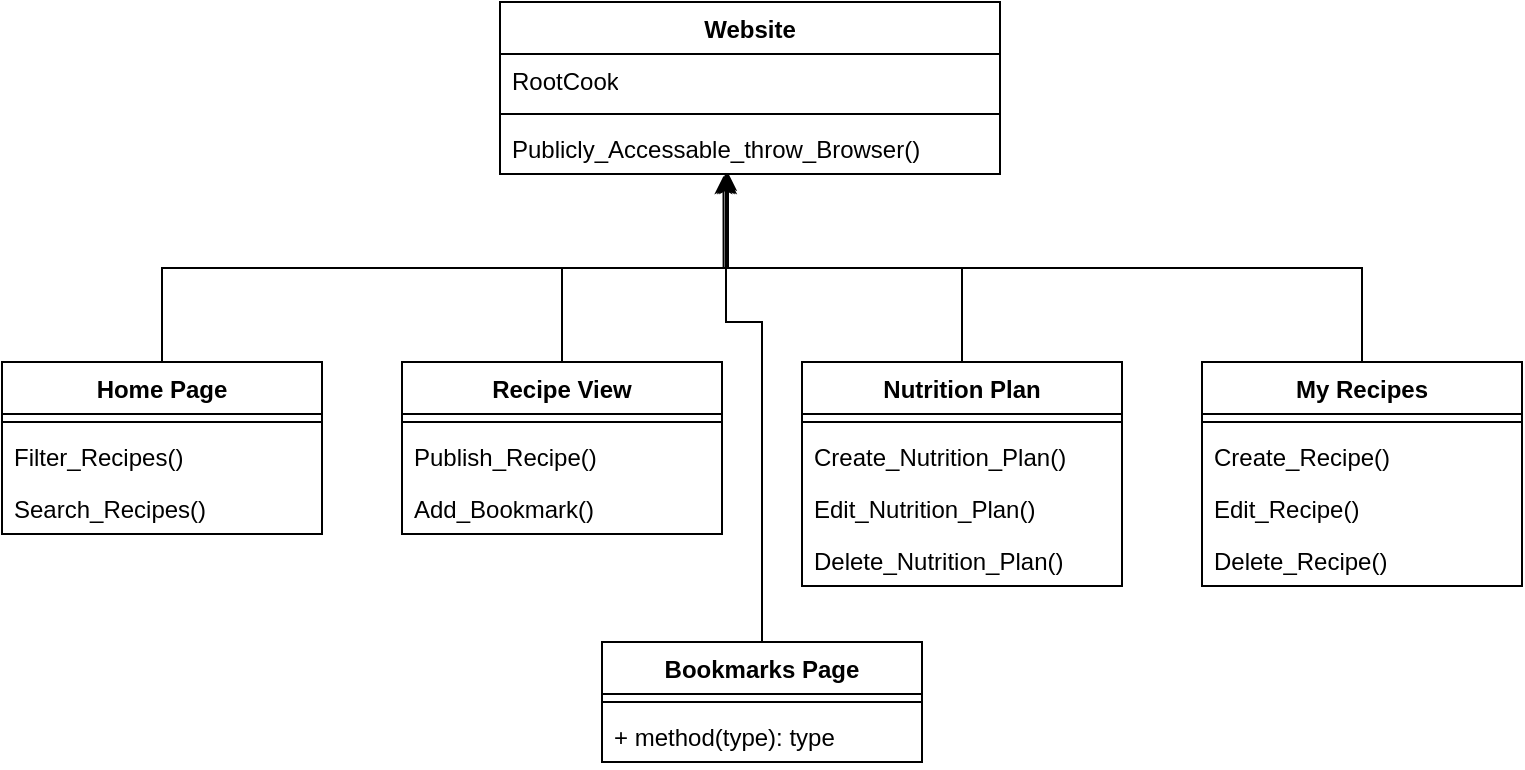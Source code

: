 <mxfile version="21.2.8" type="device">
  <diagram id="C5RBs43oDa-KdzZeNtuy" name="Page-1">
    <mxGraphModel dx="1036" dy="606" grid="1" gridSize="10" guides="1" tooltips="1" connect="1" arrows="1" fold="1" page="1" pageScale="1" pageWidth="827" pageHeight="1169" math="0" shadow="0">
      <root>
        <mxCell id="WIyWlLk6GJQsqaUBKTNV-0" />
        <mxCell id="WIyWlLk6GJQsqaUBKTNV-1" parent="WIyWlLk6GJQsqaUBKTNV-0" />
        <mxCell id="-UBUWVW7oz5MAEaWthE7-0" value="Website" style="swimlane;fontStyle=1;align=center;verticalAlign=top;childLayout=stackLayout;horizontal=1;startSize=26;horizontalStack=0;resizeParent=1;resizeParentMax=0;resizeLast=0;collapsible=1;marginBottom=0;whiteSpace=wrap;html=1;" vertex="1" parent="WIyWlLk6GJQsqaUBKTNV-1">
          <mxGeometry x="289" y="20" width="250" height="86" as="geometry" />
        </mxCell>
        <mxCell id="-UBUWVW7oz5MAEaWthE7-1" value="RootCook&lt;br&gt;" style="text;strokeColor=none;fillColor=none;align=left;verticalAlign=top;spacingLeft=4;spacingRight=4;overflow=hidden;rotatable=0;points=[[0,0.5],[1,0.5]];portConstraint=eastwest;whiteSpace=wrap;html=1;" vertex="1" parent="-UBUWVW7oz5MAEaWthE7-0">
          <mxGeometry y="26" width="250" height="26" as="geometry" />
        </mxCell>
        <mxCell id="-UBUWVW7oz5MAEaWthE7-2" value="" style="line;strokeWidth=1;fillColor=none;align=left;verticalAlign=middle;spacingTop=-1;spacingLeft=3;spacingRight=3;rotatable=0;labelPosition=right;points=[];portConstraint=eastwest;strokeColor=inherit;" vertex="1" parent="-UBUWVW7oz5MAEaWthE7-0">
          <mxGeometry y="52" width="250" height="8" as="geometry" />
        </mxCell>
        <mxCell id="-UBUWVW7oz5MAEaWthE7-3" value="Publicly_Accessable_throw_Browser()" style="text;strokeColor=none;fillColor=none;align=left;verticalAlign=top;spacingLeft=4;spacingRight=4;overflow=hidden;rotatable=0;points=[[0,0.5],[1,0.5]];portConstraint=eastwest;whiteSpace=wrap;html=1;" vertex="1" parent="-UBUWVW7oz5MAEaWthE7-0">
          <mxGeometry y="60" width="250" height="26" as="geometry" />
        </mxCell>
        <mxCell id="-UBUWVW7oz5MAEaWthE7-30" style="edgeStyle=orthogonalEdgeStyle;rounded=0;orthogonalLoop=1;jettySize=auto;html=1;exitX=0.5;exitY=0;exitDx=0;exitDy=0;entryX=0.456;entryY=1.038;entryDx=0;entryDy=0;entryPerimeter=0;" edge="1" parent="WIyWlLk6GJQsqaUBKTNV-1" source="-UBUWVW7oz5MAEaWthE7-4" target="-UBUWVW7oz5MAEaWthE7-3">
          <mxGeometry relative="1" as="geometry" />
        </mxCell>
        <mxCell id="-UBUWVW7oz5MAEaWthE7-4" value="Home Page" style="swimlane;fontStyle=1;align=center;verticalAlign=top;childLayout=stackLayout;horizontal=1;startSize=26;horizontalStack=0;resizeParent=1;resizeParentMax=0;resizeLast=0;collapsible=1;marginBottom=0;whiteSpace=wrap;html=1;" vertex="1" parent="WIyWlLk6GJQsqaUBKTNV-1">
          <mxGeometry x="40" y="200" width="160" height="86" as="geometry" />
        </mxCell>
        <mxCell id="-UBUWVW7oz5MAEaWthE7-6" value="" style="line;strokeWidth=1;fillColor=none;align=left;verticalAlign=middle;spacingTop=-1;spacingLeft=3;spacingRight=3;rotatable=0;labelPosition=right;points=[];portConstraint=eastwest;strokeColor=inherit;" vertex="1" parent="-UBUWVW7oz5MAEaWthE7-4">
          <mxGeometry y="26" width="160" height="8" as="geometry" />
        </mxCell>
        <mxCell id="-UBUWVW7oz5MAEaWthE7-24" value="Filter_Recipes()" style="text;strokeColor=none;fillColor=none;align=left;verticalAlign=top;spacingLeft=4;spacingRight=4;overflow=hidden;rotatable=0;points=[[0,0.5],[1,0.5]];portConstraint=eastwest;whiteSpace=wrap;html=1;" vertex="1" parent="-UBUWVW7oz5MAEaWthE7-4">
          <mxGeometry y="34" width="160" height="26" as="geometry" />
        </mxCell>
        <mxCell id="-UBUWVW7oz5MAEaWthE7-7" value="Search_Recipes()" style="text;strokeColor=none;fillColor=none;align=left;verticalAlign=top;spacingLeft=4;spacingRight=4;overflow=hidden;rotatable=0;points=[[0,0.5],[1,0.5]];portConstraint=eastwest;whiteSpace=wrap;html=1;" vertex="1" parent="-UBUWVW7oz5MAEaWthE7-4">
          <mxGeometry y="60" width="160" height="26" as="geometry" />
        </mxCell>
        <mxCell id="-UBUWVW7oz5MAEaWthE7-31" style="edgeStyle=orthogonalEdgeStyle;rounded=0;orthogonalLoop=1;jettySize=auto;html=1;entryX=0.452;entryY=0.977;entryDx=0;entryDy=0;entryPerimeter=0;" edge="1" parent="WIyWlLk6GJQsqaUBKTNV-1" source="-UBUWVW7oz5MAEaWthE7-8" target="-UBUWVW7oz5MAEaWthE7-3">
          <mxGeometry relative="1" as="geometry" />
        </mxCell>
        <mxCell id="-UBUWVW7oz5MAEaWthE7-8" value="Recipe View" style="swimlane;fontStyle=1;align=center;verticalAlign=top;childLayout=stackLayout;horizontal=1;startSize=26;horizontalStack=0;resizeParent=1;resizeParentMax=0;resizeLast=0;collapsible=1;marginBottom=0;whiteSpace=wrap;html=1;" vertex="1" parent="WIyWlLk6GJQsqaUBKTNV-1">
          <mxGeometry x="240" y="200" width="160" height="86" as="geometry" />
        </mxCell>
        <mxCell id="-UBUWVW7oz5MAEaWthE7-10" value="" style="line;strokeWidth=1;fillColor=none;align=left;verticalAlign=middle;spacingTop=-1;spacingLeft=3;spacingRight=3;rotatable=0;labelPosition=right;points=[];portConstraint=eastwest;strokeColor=inherit;" vertex="1" parent="-UBUWVW7oz5MAEaWthE7-8">
          <mxGeometry y="26" width="160" height="8" as="geometry" />
        </mxCell>
        <mxCell id="-UBUWVW7oz5MAEaWthE7-29" value="Publish_Recipe()" style="text;strokeColor=none;fillColor=none;align=left;verticalAlign=top;spacingLeft=4;spacingRight=4;overflow=hidden;rotatable=0;points=[[0,0.5],[1,0.5]];portConstraint=eastwest;whiteSpace=wrap;html=1;" vertex="1" parent="-UBUWVW7oz5MAEaWthE7-8">
          <mxGeometry y="34" width="160" height="26" as="geometry" />
        </mxCell>
        <mxCell id="-UBUWVW7oz5MAEaWthE7-11" value="Add_Bookmark()" style="text;strokeColor=none;fillColor=none;align=left;verticalAlign=top;spacingLeft=4;spacingRight=4;overflow=hidden;rotatable=0;points=[[0,0.5],[1,0.5]];portConstraint=eastwest;whiteSpace=wrap;html=1;" vertex="1" parent="-UBUWVW7oz5MAEaWthE7-8">
          <mxGeometry y="60" width="160" height="26" as="geometry" />
        </mxCell>
        <mxCell id="-UBUWVW7oz5MAEaWthE7-32" style="edgeStyle=orthogonalEdgeStyle;rounded=0;orthogonalLoop=1;jettySize=auto;html=1;entryX=0.456;entryY=0.977;entryDx=0;entryDy=0;entryPerimeter=0;" edge="1" parent="WIyWlLk6GJQsqaUBKTNV-1" source="-UBUWVW7oz5MAEaWthE7-12" target="-UBUWVW7oz5MAEaWthE7-3">
          <mxGeometry relative="1" as="geometry" />
        </mxCell>
        <mxCell id="-UBUWVW7oz5MAEaWthE7-12" value="Nutrition Plan" style="swimlane;fontStyle=1;align=center;verticalAlign=top;childLayout=stackLayout;horizontal=1;startSize=26;horizontalStack=0;resizeParent=1;resizeParentMax=0;resizeLast=0;collapsible=1;marginBottom=0;whiteSpace=wrap;html=1;" vertex="1" parent="WIyWlLk6GJQsqaUBKTNV-1">
          <mxGeometry x="440" y="200" width="160" height="112" as="geometry" />
        </mxCell>
        <mxCell id="-UBUWVW7oz5MAEaWthE7-14" value="" style="line;strokeWidth=1;fillColor=none;align=left;verticalAlign=middle;spacingTop=-1;spacingLeft=3;spacingRight=3;rotatable=0;labelPosition=right;points=[];portConstraint=eastwest;strokeColor=inherit;" vertex="1" parent="-UBUWVW7oz5MAEaWthE7-12">
          <mxGeometry y="26" width="160" height="8" as="geometry" />
        </mxCell>
        <mxCell id="-UBUWVW7oz5MAEaWthE7-15" value="Create_Nutrition_Plan()" style="text;strokeColor=none;fillColor=none;align=left;verticalAlign=top;spacingLeft=4;spacingRight=4;overflow=hidden;rotatable=0;points=[[0,0.5],[1,0.5]];portConstraint=eastwest;whiteSpace=wrap;html=1;" vertex="1" parent="-UBUWVW7oz5MAEaWthE7-12">
          <mxGeometry y="34" width="160" height="26" as="geometry" />
        </mxCell>
        <mxCell id="-UBUWVW7oz5MAEaWthE7-26" value="Edit_Nutrition_Plan()" style="text;strokeColor=none;fillColor=none;align=left;verticalAlign=top;spacingLeft=4;spacingRight=4;overflow=hidden;rotatable=0;points=[[0,0.5],[1,0.5]];portConstraint=eastwest;whiteSpace=wrap;html=1;" vertex="1" parent="-UBUWVW7oz5MAEaWthE7-12">
          <mxGeometry y="60" width="160" height="26" as="geometry" />
        </mxCell>
        <mxCell id="-UBUWVW7oz5MAEaWthE7-25" value="Delete_Nutrition_Plan()" style="text;strokeColor=none;fillColor=none;align=left;verticalAlign=top;spacingLeft=4;spacingRight=4;overflow=hidden;rotatable=0;points=[[0,0.5],[1,0.5]];portConstraint=eastwest;whiteSpace=wrap;html=1;" vertex="1" parent="-UBUWVW7oz5MAEaWthE7-12">
          <mxGeometry y="86" width="160" height="26" as="geometry" />
        </mxCell>
        <mxCell id="-UBUWVW7oz5MAEaWthE7-33" style="edgeStyle=orthogonalEdgeStyle;rounded=0;orthogonalLoop=1;jettySize=auto;html=1;entryX=0.447;entryY=1.038;entryDx=0;entryDy=0;entryPerimeter=0;" edge="1" parent="WIyWlLk6GJQsqaUBKTNV-1" source="-UBUWVW7oz5MAEaWthE7-16" target="-UBUWVW7oz5MAEaWthE7-3">
          <mxGeometry relative="1" as="geometry" />
        </mxCell>
        <mxCell id="-UBUWVW7oz5MAEaWthE7-16" value="My Recipes" style="swimlane;fontStyle=1;align=center;verticalAlign=top;childLayout=stackLayout;horizontal=1;startSize=26;horizontalStack=0;resizeParent=1;resizeParentMax=0;resizeLast=0;collapsible=1;marginBottom=0;whiteSpace=wrap;html=1;" vertex="1" parent="WIyWlLk6GJQsqaUBKTNV-1">
          <mxGeometry x="640" y="200" width="160" height="112" as="geometry" />
        </mxCell>
        <mxCell id="-UBUWVW7oz5MAEaWthE7-18" value="" style="line;strokeWidth=1;fillColor=none;align=left;verticalAlign=middle;spacingTop=-1;spacingLeft=3;spacingRight=3;rotatable=0;labelPosition=right;points=[];portConstraint=eastwest;strokeColor=inherit;" vertex="1" parent="-UBUWVW7oz5MAEaWthE7-16">
          <mxGeometry y="26" width="160" height="8" as="geometry" />
        </mxCell>
        <mxCell id="-UBUWVW7oz5MAEaWthE7-27" value="Create_Recipe()" style="text;strokeColor=none;fillColor=none;align=left;verticalAlign=top;spacingLeft=4;spacingRight=4;overflow=hidden;rotatable=0;points=[[0,0.5],[1,0.5]];portConstraint=eastwest;whiteSpace=wrap;html=1;" vertex="1" parent="-UBUWVW7oz5MAEaWthE7-16">
          <mxGeometry y="34" width="160" height="26" as="geometry" />
        </mxCell>
        <mxCell id="-UBUWVW7oz5MAEaWthE7-28" value="Edit_Recipe()" style="text;strokeColor=none;fillColor=none;align=left;verticalAlign=top;spacingLeft=4;spacingRight=4;overflow=hidden;rotatable=0;points=[[0,0.5],[1,0.5]];portConstraint=eastwest;whiteSpace=wrap;html=1;" vertex="1" parent="-UBUWVW7oz5MAEaWthE7-16">
          <mxGeometry y="60" width="160" height="26" as="geometry" />
        </mxCell>
        <mxCell id="-UBUWVW7oz5MAEaWthE7-19" value="Delete_Recipe()" style="text;strokeColor=none;fillColor=none;align=left;verticalAlign=top;spacingLeft=4;spacingRight=4;overflow=hidden;rotatable=0;points=[[0,0.5],[1,0.5]];portConstraint=eastwest;whiteSpace=wrap;html=1;" vertex="1" parent="-UBUWVW7oz5MAEaWthE7-16">
          <mxGeometry y="86" width="160" height="26" as="geometry" />
        </mxCell>
        <mxCell id="-UBUWVW7oz5MAEaWthE7-34" style="edgeStyle=orthogonalEdgeStyle;rounded=0;orthogonalLoop=1;jettySize=auto;html=1;entryX=0.452;entryY=1.038;entryDx=0;entryDy=0;entryPerimeter=0;" edge="1" parent="WIyWlLk6GJQsqaUBKTNV-1" source="-UBUWVW7oz5MAEaWthE7-20" target="-UBUWVW7oz5MAEaWthE7-3">
          <mxGeometry relative="1" as="geometry">
            <Array as="points">
              <mxPoint x="420" y="180" />
              <mxPoint x="402" y="180" />
            </Array>
          </mxGeometry>
        </mxCell>
        <mxCell id="-UBUWVW7oz5MAEaWthE7-20" value="Bookmarks Page" style="swimlane;fontStyle=1;align=center;verticalAlign=top;childLayout=stackLayout;horizontal=1;startSize=26;horizontalStack=0;resizeParent=1;resizeParentMax=0;resizeLast=0;collapsible=1;marginBottom=0;whiteSpace=wrap;html=1;" vertex="1" parent="WIyWlLk6GJQsqaUBKTNV-1">
          <mxGeometry x="340" y="340" width="160" height="60" as="geometry" />
        </mxCell>
        <mxCell id="-UBUWVW7oz5MAEaWthE7-22" value="" style="line;strokeWidth=1;fillColor=none;align=left;verticalAlign=middle;spacingTop=-1;spacingLeft=3;spacingRight=3;rotatable=0;labelPosition=right;points=[];portConstraint=eastwest;strokeColor=inherit;" vertex="1" parent="-UBUWVW7oz5MAEaWthE7-20">
          <mxGeometry y="26" width="160" height="8" as="geometry" />
        </mxCell>
        <mxCell id="-UBUWVW7oz5MAEaWthE7-23" value="+ method(type): type" style="text;strokeColor=none;fillColor=none;align=left;verticalAlign=top;spacingLeft=4;spacingRight=4;overflow=hidden;rotatable=0;points=[[0,0.5],[1,0.5]];portConstraint=eastwest;whiteSpace=wrap;html=1;" vertex="1" parent="-UBUWVW7oz5MAEaWthE7-20">
          <mxGeometry y="34" width="160" height="26" as="geometry" />
        </mxCell>
      </root>
    </mxGraphModel>
  </diagram>
</mxfile>
